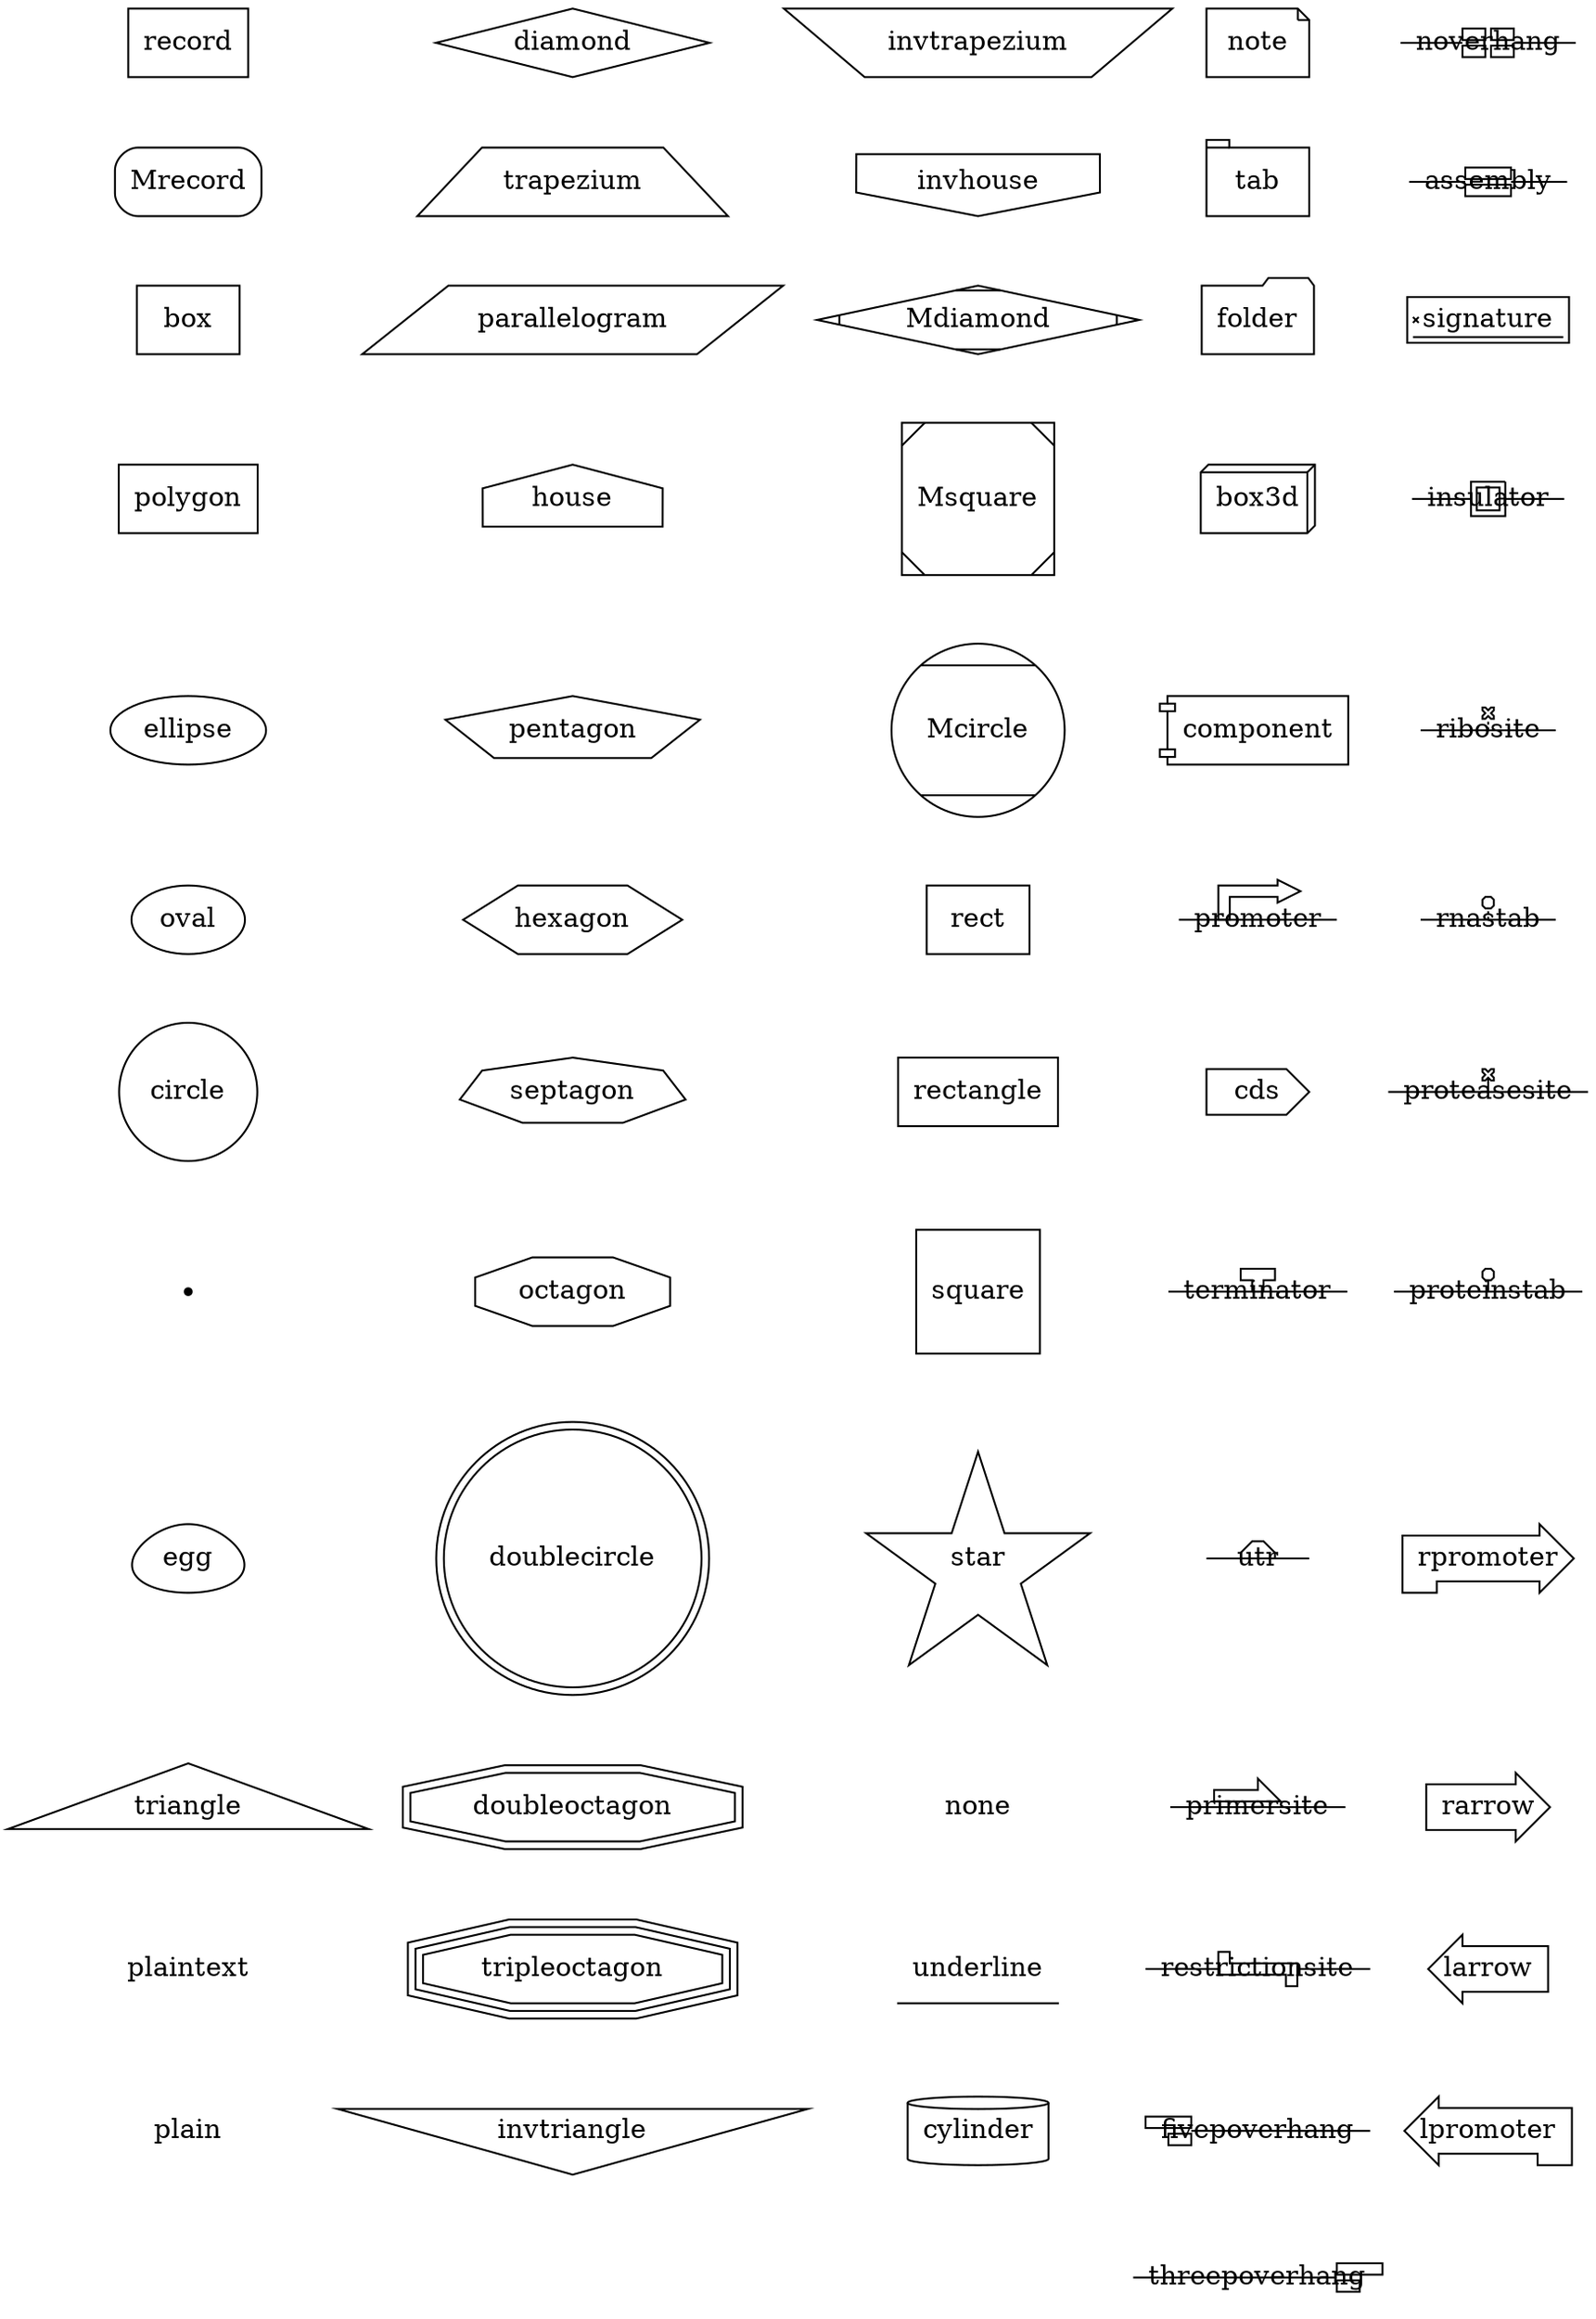 digraph graphShapes {
  record [shape = record];
  Mrecord [shape = Mrecord];

  box [shape=box];
  polygon [shape=polygon];
  ellipse [shape=ellipse];
  oval [shape=oval];
  circle [shape=circle];
  point [shape=point];
  egg [shape=egg];
  triangle [shape=triangle];
  plaintext [shape=plaintext];
  plain [shape=plain];
  diamond [shape=diamond];
  trapezium [shape=trapezium];
  parallelogram [shape=parallelogram];
  house [shape=house];
  pentagon [shape=pentagon];
  hexagon [shape=hexagon];
  septagon [shape=septagon];
  octagon [shape=octagon];
  doublecircle [shape=doublecircle];
  doubleoctagon [shape=doubleoctagon];
  tripleoctagon [shape=tripleoctagon];
  invtriangle [shape=invtriangle];
  invtrapezium [shape=invtrapezium];
  invhouse [shape=invhouse];
  Mdiamond [shape=Mdiamond];
  Msquare [shape=Msquare];
  Mcircle [shape=Mcircle];
  rect [shape=rect];
  rectangle [shape=rectangle];
  square [shape=square];
  star [shape=star];
  none [shape=none];
  underline [shape=underline];
  cylinder [shape=cylinder];
  note [shape=note];
  tab [shape=tab];
  folder [shape=folder];
  box3d [shape=box3d];
  component [shape=component];
  promoter [shape=promoter];
  cds [shape=cds];
  terminator [shape=terminator];
  utr [shape=utr];
  primersite [shape=primersite];
  restrictionsite [shape=restrictionsite];
  fivepoverhang [shape=fivepoverhang];
  threepoverhang [shape=threepoverhang];
  noverhang [shape=noverhang];
  assembly [shape=assembly];
  signature [shape=signature];
  insulator [shape=insulator];
  ribosite [shape=ribosite];
  rnastab [shape=rnastab];
  proteasesite [shape=proteasesite];
  proteinstab [shape=proteinstab];
  rpromoter [shape=rpromoter];
  rarrow [shape=rarrow];
  larrow [shape=larrow];
  lpromoter [shape=lpromoter];

  edge[style=invis];

  record -> Mrecord -> box -> polygon -> ellipse -> oval -> circle
  -> point -> egg -> triangle -> plaintext -> plain;

  diamond -> trapezium -> parallelogram -> house -> pentagon -> hexagon ->
  septagon -> octagon -> doublecircle -> doubleoctagon -> tripleoctagon ->
  invtriangle;

  invtrapezium -> invhouse -> Mdiamond -> Msquare -> Mcircle-> rect -> rectangle
  -> square -> star -> none -> underline -> cylinder;

  note -> tab -> folder -> box3d -> component -> promoter -> cds -> terminator
  -> utr -> primersite -> restrictionsite -> fivepoverhang -> threepoverhang ;

  noverhang -> assembly -> signature -> insulator -> ribosite -> rnastab ->
  proteasesite -> proteinstab -> rpromoter -> rarrow -> larrow -> lpromoter;

}
